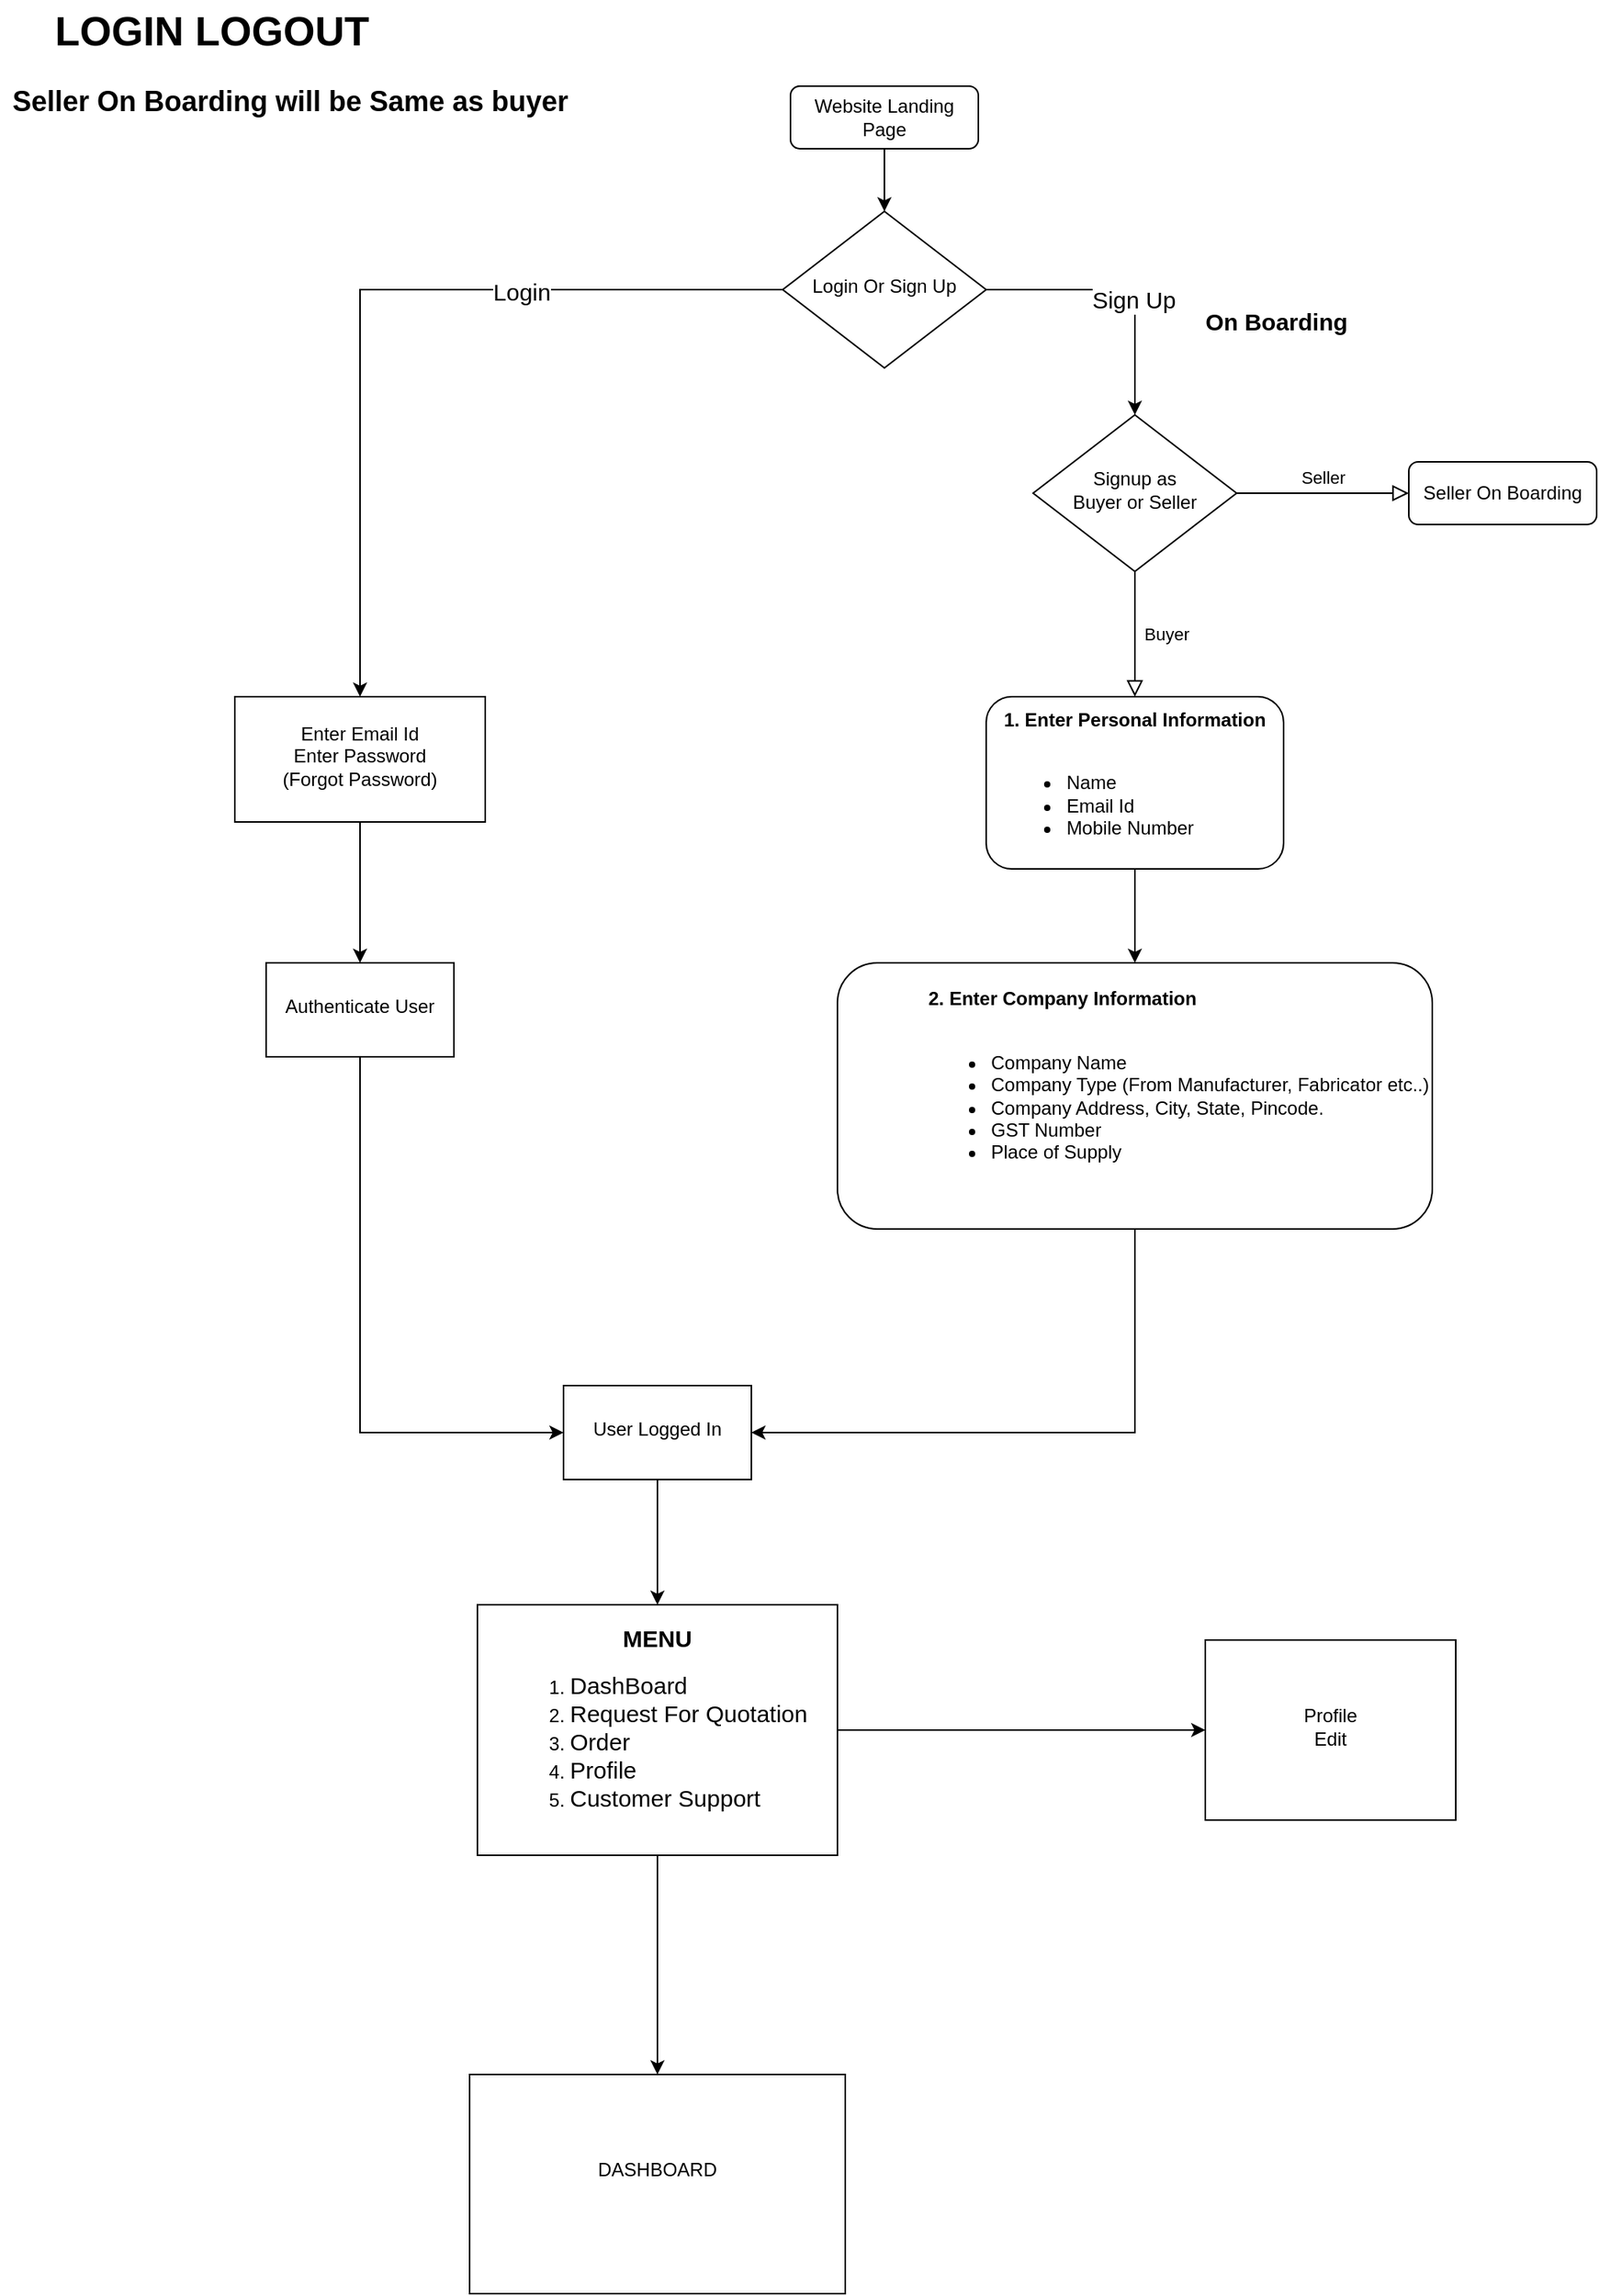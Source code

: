 <mxfile version="15.3.0" type="github" pages="3">
  <diagram id="C5RBs43oDa-KdzZeNtuy" name="Login/Sign Up (Buyer)">
    <mxGraphModel dx="1598" dy="406" grid="1" gridSize="10" guides="1" tooltips="1" connect="1" arrows="1" fold="1" page="1" pageScale="1" pageWidth="827" pageHeight="1169" math="0" shadow="0">
      <root>
        <mxCell id="WIyWlLk6GJQsqaUBKTNV-0" />
        <mxCell id="WIyWlLk6GJQsqaUBKTNV-1" parent="WIyWlLk6GJQsqaUBKTNV-0" />
        <mxCell id="WIyWlLk6GJQsqaUBKTNV-4" value="Buyer" style="rounded=0;html=1;jettySize=auto;orthogonalLoop=1;fontSize=11;endArrow=block;endFill=0;endSize=8;strokeWidth=1;shadow=0;labelBackgroundColor=none;edgeStyle=orthogonalEdgeStyle;" parent="WIyWlLk6GJQsqaUBKTNV-1" source="WIyWlLk6GJQsqaUBKTNV-6" target="WIyWlLk6GJQsqaUBKTNV-11" edge="1">
          <mxGeometry y="20" relative="1" as="geometry">
            <mxPoint as="offset" />
            <mxPoint x="185" y="440" as="targetPoint" />
          </mxGeometry>
        </mxCell>
        <mxCell id="WIyWlLk6GJQsqaUBKTNV-5" value="Seller" style="edgeStyle=orthogonalEdgeStyle;rounded=0;html=1;jettySize=auto;orthogonalLoop=1;fontSize=11;endArrow=block;endFill=0;endSize=8;strokeWidth=1;shadow=0;labelBackgroundColor=none;entryX=0;entryY=0.5;entryDx=0;entryDy=0;" parent="WIyWlLk6GJQsqaUBKTNV-1" source="WIyWlLk6GJQsqaUBKTNV-6" target="WIyWlLk6GJQsqaUBKTNV-7" edge="1">
          <mxGeometry y="10" relative="1" as="geometry">
            <mxPoint as="offset" />
            <mxPoint x="330" y="340" as="targetPoint" />
          </mxGeometry>
        </mxCell>
        <mxCell id="WIyWlLk6GJQsqaUBKTNV-6" value="Signup as &lt;br&gt;&lt;div&gt;Buyer or Seller&lt;/div&gt;" style="rhombus;whiteSpace=wrap;html=1;shadow=0;fontFamily=Helvetica;fontSize=12;align=center;strokeWidth=1;spacing=6;spacingTop=-4;" parent="WIyWlLk6GJQsqaUBKTNV-1" vertex="1">
          <mxGeometry x="120" y="290" width="130" height="100" as="geometry" />
        </mxCell>
        <mxCell id="WIyWlLk6GJQsqaUBKTNV-7" value="Seller On Boarding" style="rounded=1;whiteSpace=wrap;html=1;fontSize=12;glass=0;strokeWidth=1;shadow=0;" parent="WIyWlLk6GJQsqaUBKTNV-1" vertex="1">
          <mxGeometry x="360" y="320" width="120" height="40" as="geometry" />
        </mxCell>
        <mxCell id="PiVfG4aHuvQCaqMQI1Gc-8" value="" style="edgeStyle=orthogonalEdgeStyle;rounded=0;orthogonalLoop=1;jettySize=auto;html=1;fontSize=15;" edge="1" parent="WIyWlLk6GJQsqaUBKTNV-1" source="WIyWlLk6GJQsqaUBKTNV-11" target="PiVfG4aHuvQCaqMQI1Gc-2">
          <mxGeometry relative="1" as="geometry" />
        </mxCell>
        <mxCell id="WIyWlLk6GJQsqaUBKTNV-11" value="&lt;div align=&quot;justify&quot;&gt;&lt;b&gt;1. Enter Personal Information&lt;/b&gt;&lt;br&gt;&lt;br&gt;&lt;ul&gt;&lt;li&gt;Name&lt;/li&gt;&lt;li&gt;Email Id&lt;/li&gt;&lt;li&gt;Mobile Number&lt;/li&gt;&lt;/ul&gt;&lt;/div&gt;" style="rounded=1;whiteSpace=wrap;html=1;fontSize=12;glass=0;strokeWidth=1;shadow=0;align=center;" parent="WIyWlLk6GJQsqaUBKTNV-1" vertex="1">
          <mxGeometry x="90" y="470" width="190" height="110" as="geometry" />
        </mxCell>
        <mxCell id="PiVfG4aHuvQCaqMQI1Gc-0" value="LOGIN LOGOUT" style="text;html=1;align=center;verticalAlign=middle;resizable=0;points=[];autosize=1;strokeColor=none;fillColor=none;fontStyle=1;fontSize=26;" vertex="1" parent="WIyWlLk6GJQsqaUBKTNV-1">
          <mxGeometry x="-515" y="25" width="220" height="40" as="geometry" />
        </mxCell>
        <mxCell id="PiVfG4aHuvQCaqMQI1Gc-1" value="On Boarding" style="text;html=1;align=center;verticalAlign=middle;resizable=0;points=[];autosize=1;strokeColor=none;fillColor=none;fontStyle=1;fontSize=15;" vertex="1" parent="WIyWlLk6GJQsqaUBKTNV-1">
          <mxGeometry x="220" y="220" width="110" height="20" as="geometry" />
        </mxCell>
        <mxCell id="PiVfG4aHuvQCaqMQI1Gc-21" style="edgeStyle=orthogonalEdgeStyle;rounded=0;orthogonalLoop=1;jettySize=auto;html=1;entryX=1;entryY=0.5;entryDx=0;entryDy=0;fontSize=15;exitX=0.5;exitY=1;exitDx=0;exitDy=0;" edge="1" parent="WIyWlLk6GJQsqaUBKTNV-1" source="PiVfG4aHuvQCaqMQI1Gc-2" target="PiVfG4aHuvQCaqMQI1Gc-19">
          <mxGeometry relative="1" as="geometry" />
        </mxCell>
        <mxCell id="PiVfG4aHuvQCaqMQI1Gc-2" value="&lt;div align=&quot;justify&quot;&gt;&lt;b&gt;2. Enter Company Information&lt;/b&gt;&lt;br&gt;&lt;br&gt;&lt;ul&gt;&lt;li&gt;Company Name&lt;/li&gt;&lt;li&gt;Company Type (From Manufacturer, Fabricator etc..)&lt;/li&gt;&lt;li&gt;Company Address, City, State, Pincode.&lt;/li&gt;&lt;li&gt;GST Number&lt;/li&gt;&lt;li&gt;Place of Supply&lt;/li&gt;&lt;/ul&gt;&lt;/div&gt;&lt;div align=&quot;justify&quot;&gt;&lt;b&gt;&lt;br&gt;&lt;/b&gt;&lt;/div&gt;" style="rounded=1;whiteSpace=wrap;html=1;fontSize=12;glass=0;strokeWidth=1;shadow=0;align=right;" vertex="1" parent="WIyWlLk6GJQsqaUBKTNV-1">
          <mxGeometry x="-5" y="640" width="380" height="170" as="geometry" />
        </mxCell>
        <mxCell id="PiVfG4aHuvQCaqMQI1Gc-10" style="edgeStyle=orthogonalEdgeStyle;rounded=0;orthogonalLoop=1;jettySize=auto;html=1;entryX=0.5;entryY=0;entryDx=0;entryDy=0;fontSize=15;" edge="1" parent="WIyWlLk6GJQsqaUBKTNV-1" source="PiVfG4aHuvQCaqMQI1Gc-6" target="WIyWlLk6GJQsqaUBKTNV-6">
          <mxGeometry relative="1" as="geometry" />
        </mxCell>
        <mxCell id="PiVfG4aHuvQCaqMQI1Gc-11" value="Sign Up" style="edgeLabel;html=1;align=center;verticalAlign=middle;resizable=0;points=[];fontSize=15;" vertex="1" connectable="0" parent="PiVfG4aHuvQCaqMQI1Gc-10">
          <mxGeometry x="0.156" y="-1" relative="1" as="geometry">
            <mxPoint as="offset" />
          </mxGeometry>
        </mxCell>
        <mxCell id="PiVfG4aHuvQCaqMQI1Gc-13" value="" style="edgeStyle=orthogonalEdgeStyle;rounded=0;orthogonalLoop=1;jettySize=auto;html=1;fontSize=15;" edge="1" parent="WIyWlLk6GJQsqaUBKTNV-1" source="PiVfG4aHuvQCaqMQI1Gc-6" target="PiVfG4aHuvQCaqMQI1Gc-12">
          <mxGeometry relative="1" as="geometry" />
        </mxCell>
        <mxCell id="PiVfG4aHuvQCaqMQI1Gc-14" value="&lt;div&gt;Login &lt;br&gt;&lt;/div&gt;" style="edgeLabel;html=1;align=center;verticalAlign=middle;resizable=0;points=[];fontSize=15;" vertex="1" connectable="0" parent="PiVfG4aHuvQCaqMQI1Gc-13">
          <mxGeometry x="-0.367" y="1" relative="1" as="geometry">
            <mxPoint as="offset" />
          </mxGeometry>
        </mxCell>
        <mxCell id="PiVfG4aHuvQCaqMQI1Gc-6" value="Login Or Sign Up" style="rhombus;whiteSpace=wrap;html=1;shadow=0;fontFamily=Helvetica;fontSize=12;align=center;strokeWidth=1;spacing=6;spacingTop=-4;" vertex="1" parent="WIyWlLk6GJQsqaUBKTNV-1">
          <mxGeometry x="-40" y="160" width="130" height="100" as="geometry" />
        </mxCell>
        <mxCell id="PiVfG4aHuvQCaqMQI1Gc-22" style="edgeStyle=orthogonalEdgeStyle;rounded=0;orthogonalLoop=1;jettySize=auto;html=1;fontSize=15;" edge="1" parent="WIyWlLk6GJQsqaUBKTNV-1" source="PiVfG4aHuvQCaqMQI1Gc-7" target="PiVfG4aHuvQCaqMQI1Gc-6">
          <mxGeometry relative="1" as="geometry" />
        </mxCell>
        <mxCell id="PiVfG4aHuvQCaqMQI1Gc-7" value="Website Landing Page" style="rounded=1;whiteSpace=wrap;html=1;fontSize=12;glass=0;strokeWidth=1;shadow=0;" vertex="1" parent="WIyWlLk6GJQsqaUBKTNV-1">
          <mxGeometry x="-35" y="80" width="120" height="40" as="geometry" />
        </mxCell>
        <mxCell id="PiVfG4aHuvQCaqMQI1Gc-16" value="" style="edgeStyle=orthogonalEdgeStyle;rounded=0;orthogonalLoop=1;jettySize=auto;html=1;fontSize=15;" edge="1" parent="WIyWlLk6GJQsqaUBKTNV-1" source="PiVfG4aHuvQCaqMQI1Gc-12" target="PiVfG4aHuvQCaqMQI1Gc-15">
          <mxGeometry relative="1" as="geometry" />
        </mxCell>
        <mxCell id="PiVfG4aHuvQCaqMQI1Gc-12" value="&lt;div&gt;Enter Email Id&lt;/div&gt;&lt;div&gt;Enter Password&lt;/div&gt;&lt;div&gt;(Forgot Password)&lt;/div&gt;" style="whiteSpace=wrap;html=1;shadow=0;strokeWidth=1;spacing=6;spacingTop=-4;" vertex="1" parent="WIyWlLk6GJQsqaUBKTNV-1">
          <mxGeometry x="-390" y="470" width="160" height="80" as="geometry" />
        </mxCell>
        <mxCell id="PiVfG4aHuvQCaqMQI1Gc-20" style="edgeStyle=orthogonalEdgeStyle;rounded=0;orthogonalLoop=1;jettySize=auto;html=1;entryX=0;entryY=0.5;entryDx=0;entryDy=0;fontSize=15;exitX=0.5;exitY=1;exitDx=0;exitDy=0;" edge="1" parent="WIyWlLk6GJQsqaUBKTNV-1" source="PiVfG4aHuvQCaqMQI1Gc-15" target="PiVfG4aHuvQCaqMQI1Gc-19">
          <mxGeometry relative="1" as="geometry" />
        </mxCell>
        <mxCell id="PiVfG4aHuvQCaqMQI1Gc-15" value="&lt;div&gt;Authenticate User&lt;/div&gt;" style="whiteSpace=wrap;html=1;shadow=0;strokeWidth=1;spacing=6;spacingTop=-4;" vertex="1" parent="WIyWlLk6GJQsqaUBKTNV-1">
          <mxGeometry x="-370" y="640" width="120" height="60" as="geometry" />
        </mxCell>
        <mxCell id="PiVfG4aHuvQCaqMQI1Gc-24" value="" style="edgeStyle=orthogonalEdgeStyle;rounded=0;orthogonalLoop=1;jettySize=auto;html=1;fontSize=15;" edge="1" parent="WIyWlLk6GJQsqaUBKTNV-1" source="PiVfG4aHuvQCaqMQI1Gc-19">
          <mxGeometry relative="1" as="geometry">
            <mxPoint x="-120" y="1050" as="targetPoint" />
          </mxGeometry>
        </mxCell>
        <mxCell id="PiVfG4aHuvQCaqMQI1Gc-19" value="User Logged In" style="whiteSpace=wrap;html=1;shadow=0;strokeWidth=1;spacing=6;spacingTop=-4;" vertex="1" parent="WIyWlLk6GJQsqaUBKTNV-1">
          <mxGeometry x="-180" y="910" width="120" height="60" as="geometry" />
        </mxCell>
        <mxCell id="geqYSj80Ft0rB-FkhwU4-1" value="" style="edgeStyle=orthogonalEdgeStyle;rounded=0;orthogonalLoop=1;jettySize=auto;html=1;fontSize=17;" edge="1" parent="WIyWlLk6GJQsqaUBKTNV-1" source="PiVfG4aHuvQCaqMQI1Gc-25" target="geqYSj80Ft0rB-FkhwU4-0">
          <mxGeometry relative="1" as="geometry" />
        </mxCell>
        <mxCell id="geqYSj80Ft0rB-FkhwU4-3" value="" style="edgeStyle=orthogonalEdgeStyle;rounded=0;orthogonalLoop=1;jettySize=auto;html=1;fontSize=17;" edge="1" parent="WIyWlLk6GJQsqaUBKTNV-1" source="PiVfG4aHuvQCaqMQI1Gc-25" target="geqYSj80Ft0rB-FkhwU4-2">
          <mxGeometry relative="1" as="geometry" />
        </mxCell>
        <mxCell id="PiVfG4aHuvQCaqMQI1Gc-25" value="&lt;div&gt;&lt;font size=&quot;1&quot;&gt;&lt;b style=&quot;font-size: 15px&quot;&gt;MENU&lt;/b&gt;&lt;/font&gt;&lt;/div&gt;&lt;div align=&quot;left&quot;&gt;&lt;ol&gt;&lt;li&gt;&lt;font style=&quot;font-size: 15px&quot;&gt;DashBoard&lt;/font&gt;&lt;/li&gt;&lt;li&gt;&lt;font style=&quot;font-size: 15px&quot;&gt;Request For Quotation&lt;/font&gt;&lt;/li&gt;&lt;li&gt;&lt;font style=&quot;font-size: 15px&quot;&gt;Order&lt;/font&gt;&lt;/li&gt;&lt;li&gt;&lt;font style=&quot;font-size: 15px&quot;&gt;Profile &lt;br&gt;&lt;/font&gt;&lt;/li&gt;&lt;li&gt;&lt;font style=&quot;font-size: 15px&quot;&gt;Customer Support&lt;br&gt;&lt;/font&gt;&lt;/li&gt;&lt;/ol&gt;&lt;/div&gt;" style="whiteSpace=wrap;html=1;shadow=0;strokeWidth=1;spacing=6;spacingTop=-4;" vertex="1" parent="WIyWlLk6GJQsqaUBKTNV-1">
          <mxGeometry x="-235" y="1050" width="230" height="160" as="geometry" />
        </mxCell>
        <mxCell id="yYpFFn708WzEoICuWJN3-0" value="&lt;font style=&quot;font-size: 18px&quot;&gt;Seller On Boarding will be Same as buyer&lt;br&gt;&lt;/font&gt;" style="text;html=1;align=center;verticalAlign=middle;resizable=0;points=[];autosize=1;strokeColor=none;fillColor=none;fontStyle=1;fontSize=15;" vertex="1" parent="WIyWlLk6GJQsqaUBKTNV-1">
          <mxGeometry x="-540" y="80" width="370" height="20" as="geometry" />
        </mxCell>
        <mxCell id="geqYSj80Ft0rB-FkhwU4-0" value="&lt;div&gt;DASHBOARD&lt;/div&gt;&lt;div&gt;&lt;br&gt;&lt;/div&gt;" style="whiteSpace=wrap;html=1;shadow=0;strokeWidth=1;spacing=6;spacingTop=-4;" vertex="1" parent="WIyWlLk6GJQsqaUBKTNV-1">
          <mxGeometry x="-240" y="1350" width="240" height="140" as="geometry" />
        </mxCell>
        <mxCell id="geqYSj80Ft0rB-FkhwU4-2" value="&lt;div&gt;Profile&lt;/div&gt;&lt;div&gt;Edit &lt;br&gt; &lt;/div&gt;" style="whiteSpace=wrap;html=1;shadow=0;strokeWidth=1;spacing=6;spacingTop=-4;" vertex="1" parent="WIyWlLk6GJQsqaUBKTNV-1">
          <mxGeometry x="230" y="1072.5" width="160" height="115" as="geometry" />
        </mxCell>
      </root>
    </mxGraphModel>
  </diagram>
  <diagram id="2au8KlPaK4EXy2q8sCFx" name="RFQ (Buyer)">
    <mxGraphModel dx="3645" dy="1470" grid="1" gridSize="10" guides="1" tooltips="1" connect="1" arrows="1" fold="1" page="1" pageScale="1" pageWidth="850" pageHeight="1100" math="0" shadow="0">
      <root>
        <mxCell id="z65JshARtKWkfJrSgLsk-0" />
        <mxCell id="z65JshARtKWkfJrSgLsk-1" parent="z65JshARtKWkfJrSgLsk-0" />
        <mxCell id="NKvtTAD3ne4Y98fWtQp3-0" value="Request For Quotation (RFQ)" style="text;html=1;align=center;verticalAlign=middle;resizable=0;points=[];autosize=1;strokeColor=none;fillColor=none;fontStyle=1;fontSize=26;" vertex="1" parent="z65JshARtKWkfJrSgLsk-1">
          <mxGeometry x="-530" y="40" width="380" height="40" as="geometry" />
        </mxCell>
        <mxCell id="NKvtTAD3ne4Y98fWtQp3-3" value="" style="edgeStyle=orthogonalEdgeStyle;rounded=0;orthogonalLoop=1;jettySize=auto;html=1;fontSize=26;" edge="1" parent="z65JshARtKWkfJrSgLsk-1" source="NKvtTAD3ne4Y98fWtQp3-1" target="NKvtTAD3ne4Y98fWtQp3-2">
          <mxGeometry relative="1" as="geometry" />
        </mxCell>
        <mxCell id="NKvtTAD3ne4Y98fWtQp3-1" value="Request for Quotation" style="rounded=1;whiteSpace=wrap;html=1;fontSize=12;glass=0;strokeWidth=1;shadow=0;" vertex="1" parent="z65JshARtKWkfJrSgLsk-1">
          <mxGeometry x="-60" y="95" width="120" height="40" as="geometry" />
        </mxCell>
        <mxCell id="NKvtTAD3ne4Y98fWtQp3-18" value="" style="edgeStyle=orthogonalEdgeStyle;rounded=0;orthogonalLoop=1;jettySize=auto;html=1;fontSize=26;" edge="1" parent="z65JshARtKWkfJrSgLsk-1" source="NKvtTAD3ne4Y98fWtQp3-2" target="NKvtTAD3ne4Y98fWtQp3-17">
          <mxGeometry relative="1" as="geometry" />
        </mxCell>
        <mxCell id="NKvtTAD3ne4Y98fWtQp3-30" value="" style="edgeStyle=orthogonalEdgeStyle;rounded=0;orthogonalLoop=1;jettySize=auto;html=1;fontSize=26;" edge="1" parent="z65JshARtKWkfJrSgLsk-1" source="NKvtTAD3ne4Y98fWtQp3-2" target="NKvtTAD3ne4Y98fWtQp3-29">
          <mxGeometry relative="1" as="geometry" />
        </mxCell>
        <mxCell id="NKvtTAD3ne4Y98fWtQp3-2" value="&lt;div&gt;1. Create&lt;/div&gt;&lt;div&gt;2. List&lt;/div&gt;&lt;div&gt;3. Detail&lt;br&gt;&lt;/div&gt;" style="rhombus;whiteSpace=wrap;html=1;rounded=1;shadow=0;strokeWidth=1;glass=0;" vertex="1" parent="z65JshARtKWkfJrSgLsk-1">
          <mxGeometry x="-80" y="195" width="160" height="95" as="geometry" />
        </mxCell>
        <mxCell id="NKvtTAD3ne4Y98fWtQp3-8" value="" style="edgeStyle=orthogonalEdgeStyle;rounded=0;orthogonalLoop=1;jettySize=auto;html=1;fontSize=26;" edge="1" parent="z65JshARtKWkfJrSgLsk-1" source="NKvtTAD3ne4Y98fWtQp3-4" target="NKvtTAD3ne4Y98fWtQp3-7">
          <mxGeometry relative="1" as="geometry" />
        </mxCell>
        <mxCell id="NKvtTAD3ne4Y98fWtQp3-4" value="&lt;div align=&quot;center&quot;&gt;Enter Product Name&lt;br&gt;&lt;font style=&quot;font-size: 10px&quot;&gt;(Drop Down List&lt;/font&gt;&lt;br&gt;&lt;font style=&quot;font-size: 10px&quot;&gt;Stainless Stell, Mild Stell, Carbon Steel etc..)&lt;/font&gt;&lt;br&gt;&lt;font style=&quot;font-size: 10px&quot;&gt;Text Box&lt;/font&gt;&lt;br&gt;&lt;/div&gt;" style="whiteSpace=wrap;html=1;rounded=1;shadow=0;strokeWidth=1;glass=0;" vertex="1" parent="z65JshARtKWkfJrSgLsk-1">
          <mxGeometry x="-360" y="370" width="150" height="87.5" as="geometry" />
        </mxCell>
        <mxCell id="NKvtTAD3ne4Y98fWtQp3-10" value="" style="edgeStyle=orthogonalEdgeStyle;rounded=0;orthogonalLoop=1;jettySize=auto;html=1;fontSize=26;" edge="1" parent="z65JshARtKWkfJrSgLsk-1" source="NKvtTAD3ne4Y98fWtQp3-7" target="NKvtTAD3ne4Y98fWtQp3-9">
          <mxGeometry relative="1" as="geometry" />
        </mxCell>
        <mxCell id="NKvtTAD3ne4Y98fWtQp3-7" value="&lt;div align=&quot;center&quot;&gt;Enter or Select Shape &lt;br&gt;&lt;font style=&quot;font-size: 10px&quot;&gt;(Depends upon the Product Selected)&lt;/font&gt;&lt;br&gt;&lt;/div&gt;&lt;div&gt;&lt;br&gt;&lt;/div&gt;&lt;div&gt;&lt;font style=&quot;font-size: 10px&quot;&gt;Text box with selected beside&lt;/font&gt;&lt;br&gt;&lt;/div&gt;" style="rounded=1;whiteSpace=wrap;html=1;shadow=0;strokeWidth=1;glass=0;align=center;" vertex="1" parent="z65JshARtKWkfJrSgLsk-1">
          <mxGeometry x="-390" y="517.5" width="210" height="90" as="geometry" />
        </mxCell>
        <mxCell id="NKvtTAD3ne4Y98fWtQp3-12" value="" style="edgeStyle=orthogonalEdgeStyle;rounded=0;orthogonalLoop=1;jettySize=auto;html=1;fontSize=26;" edge="1" parent="z65JshARtKWkfJrSgLsk-1" source="NKvtTAD3ne4Y98fWtQp3-9" target="NKvtTAD3ne4Y98fWtQp3-11">
          <mxGeometry relative="1" as="geometry" />
        </mxCell>
        <mxCell id="NKvtTAD3ne4Y98fWtQp3-9" value="&lt;div align=&quot;center&quot;&gt;Enter or Select Size &lt;br&gt;&lt;font style=&quot;font-size: 10px&quot;&gt;(Depends upon the Shape Selected)&lt;/font&gt;&lt;br&gt;&lt;/div&gt;&lt;div&gt;&lt;br&gt;&lt;/div&gt;&lt;div&gt;&lt;font style=&quot;font-size: 10px&quot;&gt;Text box with selected beside&lt;/font&gt;&lt;br&gt;&lt;/div&gt;" style="rounded=1;whiteSpace=wrap;html=1;shadow=0;strokeWidth=1;glass=0;align=center;" vertex="1" parent="z65JshARtKWkfJrSgLsk-1">
          <mxGeometry x="-390" y="647.5" width="210" height="90" as="geometry" />
        </mxCell>
        <mxCell id="NKvtTAD3ne4Y98fWtQp3-16" value="" style="edgeStyle=orthogonalEdgeStyle;rounded=0;orthogonalLoop=1;jettySize=auto;html=1;fontSize=26;" edge="1" parent="z65JshARtKWkfJrSgLsk-1" source="NKvtTAD3ne4Y98fWtQp3-11" target="NKvtTAD3ne4Y98fWtQp3-13">
          <mxGeometry relative="1" as="geometry" />
        </mxCell>
        <mxCell id="NKvtTAD3ne4Y98fWtQp3-11" value="&lt;div align=&quot;center&quot;&gt;Select Grade&lt;br&gt;&lt;font style=&quot;font-size: 10px&quot;&gt;(Depends upon the Product Name)&lt;/font&gt;&lt;br&gt;&lt;/div&gt;&lt;div&gt;&lt;br&gt;&lt;/div&gt;&lt;div&gt;&lt;font style=&quot;font-size: 10px&quot;&gt;Text box with selected beside&lt;/font&gt;&lt;br&gt;&lt;/div&gt;" style="rounded=1;whiteSpace=wrap;html=1;shadow=0;strokeWidth=1;glass=0;align=center;" vertex="1" parent="z65JshARtKWkfJrSgLsk-1">
          <mxGeometry x="-390" y="777.5" width="210" height="90" as="geometry" />
        </mxCell>
        <mxCell id="NKvtTAD3ne4Y98fWtQp3-15" value="" style="edgeStyle=orthogonalEdgeStyle;rounded=0;orthogonalLoop=1;jettySize=auto;html=1;fontSize=26;" edge="1" parent="z65JshARtKWkfJrSgLsk-1" source="NKvtTAD3ne4Y98fWtQp3-13" target="NKvtTAD3ne4Y98fWtQp3-14">
          <mxGeometry relative="1" as="geometry" />
        </mxCell>
        <mxCell id="NKvtTAD3ne4Y98fWtQp3-13" value="&lt;div align=&quot;center&quot;&gt;Select Finish &lt;br&gt;&lt;/div&gt;&lt;div&gt;&lt;br&gt;&lt;/div&gt;&lt;font style=&quot;font-size: 10px&quot;&gt;Text box with selected beside&lt;/font&gt;" style="rounded=1;whiteSpace=wrap;html=1;shadow=0;strokeWidth=1;glass=0;align=center;" vertex="1" parent="z65JshARtKWkfJrSgLsk-1">
          <mxGeometry x="-390" y="897.5" width="210" height="90" as="geometry" />
        </mxCell>
        <mxCell id="NKvtTAD3ne4Y98fWtQp3-34" value="" style="edgeStyle=orthogonalEdgeStyle;rounded=0;orthogonalLoop=1;jettySize=auto;html=1;fontSize=26;" edge="1" parent="z65JshARtKWkfJrSgLsk-1" source="NKvtTAD3ne4Y98fWtQp3-14" target="NKvtTAD3ne4Y98fWtQp3-33">
          <mxGeometry relative="1" as="geometry" />
        </mxCell>
        <mxCell id="NKvtTAD3ne4Y98fWtQp3-14" value="&lt;div align=&quot;center&quot;&gt;Enter Quantity &lt;br&gt;&lt;/div&gt;&lt;div&gt;&lt;br&gt;&lt;/div&gt;&lt;font style=&quot;font-size: 10px&quot;&gt;Text box with Kg or Nos Beside&lt;br&gt;&lt;/font&gt;" style="rounded=1;whiteSpace=wrap;html=1;shadow=0;strokeWidth=1;glass=0;align=center;" vertex="1" parent="z65JshARtKWkfJrSgLsk-1">
          <mxGeometry x="-390" y="1027.5" width="210" height="90" as="geometry" />
        </mxCell>
        <mxCell id="NKvtTAD3ne4Y98fWtQp3-21" value="" style="edgeStyle=orthogonalEdgeStyle;rounded=0;orthogonalLoop=1;jettySize=auto;html=1;fontSize=26;" edge="1" parent="z65JshARtKWkfJrSgLsk-1" source="NKvtTAD3ne4Y98fWtQp3-17" target="NKvtTAD3ne4Y98fWtQp3-20">
          <mxGeometry relative="1" as="geometry" />
        </mxCell>
        <mxCell id="NKvtTAD3ne4Y98fWtQp3-17" value="Create RFQ" style="whiteSpace=wrap;html=1;rounded=1;shadow=0;strokeWidth=1;glass=0;" vertex="1" parent="z65JshARtKWkfJrSgLsk-1">
          <mxGeometry x="-345" y="212.5" width="120" height="60" as="geometry" />
        </mxCell>
        <mxCell id="NKvtTAD3ne4Y98fWtQp3-22" value="" style="edgeStyle=orthogonalEdgeStyle;rounded=0;orthogonalLoop=1;jettySize=auto;html=1;fontSize=26;" edge="1" parent="z65JshARtKWkfJrSgLsk-1" source="NKvtTAD3ne4Y98fWtQp3-20" target="NKvtTAD3ne4Y98fWtQp3-4">
          <mxGeometry relative="1" as="geometry" />
        </mxCell>
        <mxCell id="NKvtTAD3ne4Y98fWtQp3-20" value="Add a Product" style="whiteSpace=wrap;html=1;rounded=1;shadow=0;strokeWidth=1;glass=0;" vertex="1" parent="z65JshARtKWkfJrSgLsk-1">
          <mxGeometry x="-337.5" y="310" width="105" height="40" as="geometry" />
        </mxCell>
        <mxCell id="NKvtTAD3ne4Y98fWtQp3-25" style="edgeStyle=orthogonalEdgeStyle;rounded=0;orthogonalLoop=1;jettySize=auto;html=1;fontSize=26;entryX=0;entryY=0.5;entryDx=0;entryDy=0;" edge="1" parent="z65JshARtKWkfJrSgLsk-1" source="NKvtTAD3ne4Y98fWtQp3-23" target="NKvtTAD3ne4Y98fWtQp3-29">
          <mxGeometry relative="1" as="geometry">
            <mxPoint x="-110" y="360" as="targetPoint" />
          </mxGeometry>
        </mxCell>
        <mxCell id="NKvtTAD3ne4Y98fWtQp3-28" value="&lt;font style=&quot;font-size: 14px&quot;&gt;Send RFQ&lt;br&gt;&lt;/font&gt;" style="edgeLabel;html=1;align=center;verticalAlign=middle;resizable=0;points=[];fontSize=26;" vertex="1" connectable="0" parent="NKvtTAD3ne4Y98fWtQp3-25">
          <mxGeometry x="-0.914" y="-4" relative="1" as="geometry">
            <mxPoint as="offset" />
          </mxGeometry>
        </mxCell>
        <mxCell id="NKvtTAD3ne4Y98fWtQp3-26" style="edgeStyle=orthogonalEdgeStyle;rounded=0;orthogonalLoop=1;jettySize=auto;html=1;entryX=0;entryY=0.5;entryDx=0;entryDy=0;fontSize=26;" edge="1" parent="z65JshARtKWkfJrSgLsk-1" source="NKvtTAD3ne4Y98fWtQp3-23" target="NKvtTAD3ne4Y98fWtQp3-20">
          <mxGeometry relative="1" as="geometry">
            <Array as="points">
              <mxPoint x="-460" y="1379" />
              <mxPoint x="-460" y="330" />
            </Array>
          </mxGeometry>
        </mxCell>
        <mxCell id="NKvtTAD3ne4Y98fWtQp3-27" value="&lt;font style=&quot;font-size: 15px&quot;&gt;Add Product&lt;br&gt;&lt;/font&gt;" style="edgeLabel;html=1;align=center;verticalAlign=middle;resizable=0;points=[];fontSize=26;" vertex="1" connectable="0" parent="NKvtTAD3ne4Y98fWtQp3-26">
          <mxGeometry x="-0.892" relative="1" as="geometry">
            <mxPoint x="-31" y="-9" as="offset" />
          </mxGeometry>
        </mxCell>
        <mxCell id="NKvtTAD3ne4Y98fWtQp3-23" value="&lt;div&gt;Add Product &lt;br&gt;&lt;/div&gt;&lt;div&gt;Or &lt;br&gt;&lt;/div&gt;&lt;div&gt;Send RFQ&lt;br&gt;&lt;/div&gt;" style="rhombus;whiteSpace=wrap;html=1;rounded=1;shadow=0;strokeWidth=1;glass=0;" vertex="1" parent="z65JshARtKWkfJrSgLsk-1">
          <mxGeometry x="-350" y="1330" width="130" height="97.5" as="geometry" />
        </mxCell>
        <mxCell id="NKvtTAD3ne4Y98fWtQp3-32" value="" style="edgeStyle=orthogonalEdgeStyle;rounded=0;orthogonalLoop=1;jettySize=auto;html=1;fontSize=26;" edge="1" parent="z65JshARtKWkfJrSgLsk-1" source="NKvtTAD3ne4Y98fWtQp3-29" target="NKvtTAD3ne4Y98fWtQp3-31">
          <mxGeometry relative="1" as="geometry" />
        </mxCell>
        <mxCell id="NKvtTAD3ne4Y98fWtQp3-29" value="LIST ALL RFQ" style="whiteSpace=wrap;html=1;rounded=1;shadow=0;strokeWidth=1;glass=0;" vertex="1" parent="z65JshARtKWkfJrSgLsk-1">
          <mxGeometry x="-60" y="340" width="120" height="60" as="geometry" />
        </mxCell>
        <mxCell id="NKvtTAD3ne4Y98fWtQp3-37" value="" style="edgeStyle=orthogonalEdgeStyle;rounded=0;orthogonalLoop=1;jettySize=auto;html=1;fontSize=26;" edge="1" parent="z65JshARtKWkfJrSgLsk-1" source="NKvtTAD3ne4Y98fWtQp3-31" target="NKvtTAD3ne4Y98fWtQp3-36">
          <mxGeometry relative="1" as="geometry" />
        </mxCell>
        <mxCell id="NKvtTAD3ne4Y98fWtQp3-38" value="RFQ Details" style="edgeLabel;html=1;align=center;verticalAlign=middle;resizable=0;points=[];fontSize=17;" vertex="1" connectable="0" parent="NKvtTAD3ne4Y98fWtQp3-37">
          <mxGeometry x="0.443" relative="1" as="geometry">
            <mxPoint x="-35" as="offset" />
          </mxGeometry>
        </mxCell>
        <mxCell id="NKvtTAD3ne4Y98fWtQp3-31" value="&lt;div align=&quot;center&quot;&gt;RFQ ID (Format mentioned)&lt;/div&gt;&lt;div align=&quot;center&quot;&gt;&lt;br&gt;&lt;/div&gt;&lt;div align=&quot;center&quot;&gt;Number of Products&lt;/div&gt;&lt;div align=&quot;center&quot;&gt;&lt;br&gt;&lt;/div&gt;&lt;div align=&quot;center&quot;&gt;Status of RFQ&lt;br&gt;&lt;/div&gt;&lt;div align=&quot;center&quot;&gt;&lt;br&gt;&lt;/div&gt;&lt;div align=&quot;center&quot;&gt;&lt;br&gt;&lt;/div&gt;" style="whiteSpace=wrap;html=1;rounded=1;shadow=0;strokeWidth=1;glass=0;align=center;" vertex="1" parent="z65JshARtKWkfJrSgLsk-1">
          <mxGeometry x="-95" y="497.5" width="190" height="132.5" as="geometry" />
        </mxCell>
        <mxCell id="NKvtTAD3ne4Y98fWtQp3-35" value="" style="edgeStyle=orthogonalEdgeStyle;rounded=0;orthogonalLoop=1;jettySize=auto;html=1;fontSize=26;" edge="1" parent="z65JshARtKWkfJrSgLsk-1" source="NKvtTAD3ne4Y98fWtQp3-33" target="NKvtTAD3ne4Y98fWtQp3-23">
          <mxGeometry relative="1" as="geometry" />
        </mxCell>
        <mxCell id="NKvtTAD3ne4Y98fWtQp3-33" value="Select Prefered Location(Optional)" style="whiteSpace=wrap;html=1;rounded=1;shadow=0;strokeWidth=1;glass=0;" vertex="1" parent="z65JshARtKWkfJrSgLsk-1">
          <mxGeometry x="-345" y="1180" width="120" height="60" as="geometry" />
        </mxCell>
        <mxCell id="NKvtTAD3ne4Y98fWtQp3-40" value="" style="edgeStyle=orthogonalEdgeStyle;rounded=0;orthogonalLoop=1;jettySize=auto;html=1;fontSize=17;" edge="1" parent="z65JshARtKWkfJrSgLsk-1" source="NKvtTAD3ne4Y98fWtQp3-36" target="NKvtTAD3ne4Y98fWtQp3-39">
          <mxGeometry relative="1" as="geometry" />
        </mxCell>
        <mxCell id="NKvtTAD3ne4Y98fWtQp3-36" value="L1 prices will be reflected on Pricing column of each Products." style="whiteSpace=wrap;html=1;rounded=1;shadow=0;strokeWidth=1;glass=0;" vertex="1" parent="z65JshARtKWkfJrSgLsk-1">
          <mxGeometry x="300" y="508.75" width="210" height="121.25" as="geometry" />
        </mxCell>
        <mxCell id="NKvtTAD3ne4Y98fWtQp3-42" value="" style="edgeStyle=orthogonalEdgeStyle;rounded=0;orthogonalLoop=1;jettySize=auto;html=1;fontSize=17;" edge="1" parent="z65JshARtKWkfJrSgLsk-1" source="NKvtTAD3ne4Y98fWtQp3-39" target="NKvtTAD3ne4Y98fWtQp3-43">
          <mxGeometry relative="1" as="geometry">
            <mxPoint x="410" y="870" as="targetPoint" />
          </mxGeometry>
        </mxCell>
        <mxCell id="NKvtTAD3ne4Y98fWtQp3-39" value="Negotiation (Need Confirmation)" style="rounded=1;whiteSpace=wrap;html=1;shadow=0;strokeWidth=1;glass=0;" vertex="1" parent="z65JshARtKWkfJrSgLsk-1">
          <mxGeometry x="332.5" y="700.01" width="145" height="90" as="geometry" />
        </mxCell>
        <mxCell id="NKvtTAD3ne4Y98fWtQp3-46" value="" style="edgeStyle=orthogonalEdgeStyle;rounded=0;orthogonalLoop=1;jettySize=auto;html=1;fontSize=17;" edge="1" parent="z65JshARtKWkfJrSgLsk-1" source="NKvtTAD3ne4Y98fWtQp3-43" target="NKvtTAD3ne4Y98fWtQp3-45">
          <mxGeometry relative="1" as="geometry" />
        </mxCell>
        <mxCell id="NKvtTAD3ne4Y98fWtQp3-49" value="Trumac Logistics" style="edgeLabel;html=1;align=center;verticalAlign=middle;resizable=0;points=[];fontSize=17;" vertex="1" connectable="0" parent="NKvtTAD3ne4Y98fWtQp3-46">
          <mxGeometry x="-0.028" y="2" relative="1" as="geometry">
            <mxPoint as="offset" />
          </mxGeometry>
        </mxCell>
        <mxCell id="NKvtTAD3ne4Y98fWtQp3-48" value="Self" style="edgeStyle=orthogonalEdgeStyle;rounded=0;orthogonalLoop=1;jettySize=auto;html=1;fontSize=17;" edge="1" parent="z65JshARtKWkfJrSgLsk-1" source="NKvtTAD3ne4Y98fWtQp3-43" target="NKvtTAD3ne4Y98fWtQp3-47">
          <mxGeometry relative="1" as="geometry" />
        </mxCell>
        <mxCell id="NKvtTAD3ne4Y98fWtQp3-43" value="&lt;div&gt;Logistics&lt;/div&gt;&lt;div&gt;(Self or Trumac Logistics)&lt;br&gt;&lt;/div&gt;" style="rhombus;whiteSpace=wrap;html=1;rounded=1;shadow=0;strokeWidth=1;glass=0;" vertex="1" parent="z65JshARtKWkfJrSgLsk-1">
          <mxGeometry x="295" y="867.5" width="220" height="180" as="geometry" />
        </mxCell>
        <mxCell id="NKvtTAD3ne4Y98fWtQp3-51" value="" style="edgeStyle=orthogonalEdgeStyle;rounded=0;orthogonalLoop=1;jettySize=auto;html=1;fontSize=17;" edge="1" parent="z65JshARtKWkfJrSgLsk-1" source="NKvtTAD3ne4Y98fWtQp3-45" target="NKvtTAD3ne4Y98fWtQp3-50">
          <mxGeometry relative="1" as="geometry" />
        </mxCell>
        <mxCell id="NKvtTAD3ne4Y98fWtQp3-45" value="Select Rates from Different Trumac Logistics Partner&lt;br&gt;&lt;ol&gt;&lt;li&gt;Name of Company&lt;/li&gt;&lt;li&gt;Costing as per KG&lt;/li&gt;&lt;li&gt;Mobile Number&lt;/li&gt;&lt;li&gt;Address/Location&lt;/li&gt;&lt;/ol&gt;&lt;div&gt;&lt;br&gt;&lt;/div&gt;" style="rounded=1;whiteSpace=wrap;html=1;shadow=0;strokeWidth=1;glass=0;" vertex="1" parent="z65JshARtKWkfJrSgLsk-1">
          <mxGeometry x="270" y="1170" width="270" height="160" as="geometry" />
        </mxCell>
        <mxCell id="NKvtTAD3ne4Y98fWtQp3-52" style="edgeStyle=orthogonalEdgeStyle;rounded=0;orthogonalLoop=1;jettySize=auto;html=1;entryX=0.5;entryY=0;entryDx=0;entryDy=0;fontSize=17;" edge="1" parent="z65JshARtKWkfJrSgLsk-1" source="NKvtTAD3ne4Y98fWtQp3-47" target="NKvtTAD3ne4Y98fWtQp3-50">
          <mxGeometry relative="1" as="geometry" />
        </mxCell>
        <mxCell id="NKvtTAD3ne4Y98fWtQp3-47" value="Provide Logistics Company Details &lt;br&gt;&lt;ol&gt;&lt;li&gt;Company Name&lt;/li&gt;&lt;li&gt;Mobile Number &lt;/li&gt;&lt;/ol&gt;" style="rounded=1;whiteSpace=wrap;html=1;shadow=0;strokeWidth=1;glass=0;" vertex="1" parent="z65JshARtKWkfJrSgLsk-1">
          <mxGeometry x="-60" y="1217.5" width="225" height="112.5" as="geometry" />
        </mxCell>
        <mxCell id="NKvtTAD3ne4Y98fWtQp3-54" value="" style="edgeStyle=orthogonalEdgeStyle;rounded=0;orthogonalLoop=1;jettySize=auto;html=1;fontSize=17;" edge="1" parent="z65JshARtKWkfJrSgLsk-1" source="NKvtTAD3ne4Y98fWtQp3-50" target="NKvtTAD3ne4Y98fWtQp3-53">
          <mxGeometry relative="1" as="geometry" />
        </mxCell>
        <mxCell id="NKvtTAD3ne4Y98fWtQp3-50" value="&lt;font style=&quot;font-size: 14px&quot;&gt;Total Costing&lt;/font&gt;&lt;br&gt;&lt;div&gt;Cost of Product&lt;/div&gt;&lt;div&gt;+Logistics Cost if Any&lt;/div&gt;&lt;div&gt;+Commision (Not be displayed)&lt;/div&gt;&lt;div&gt;+ GST (18%)&lt;br&gt;&lt;/div&gt;" style="whiteSpace=wrap;html=1;rounded=1;shadow=0;strokeWidth=1;glass=0;" vertex="1" parent="z65JshARtKWkfJrSgLsk-1">
          <mxGeometry x="90" y="1520" width="280" height="130" as="geometry" />
        </mxCell>
        <mxCell id="NKvtTAD3ne4Y98fWtQp3-56" style="edgeStyle=orthogonalEdgeStyle;rounded=0;orthogonalLoop=1;jettySize=auto;html=1;fontSize=17;" edge="1" parent="z65JshARtKWkfJrSgLsk-1" source="NKvtTAD3ne4Y98fWtQp3-53" target="NKvtTAD3ne4Y98fWtQp3-55">
          <mxGeometry relative="1" as="geometry" />
        </mxCell>
        <mxCell id="NKvtTAD3ne4Y98fWtQp3-53" value="&lt;font style=&quot;font-size: 15px&quot;&gt;Payment terms&lt;/font&gt;&lt;font style=&quot;font-size: 15px&quot;&gt;&lt;br&gt;&lt;/font&gt;&lt;b style=&quot;font-size: 15px&quot;&gt;&lt;font style=&quot;font-size: 15px&quot;&gt;&lt;br&gt;1&lt;/font&gt;. Online Payment using Payment Gateway &lt;/b&gt;&lt;br&gt;&lt;div&gt;(Debit Card, Credit Card, NetBanking Below 5,00,000/-)&lt;/div&gt;&lt;div&gt;&lt;br&gt;&lt;/div&gt;&lt;div&gt;&lt;br&gt;&lt;/div&gt;&lt;div&gt;&lt;b&gt;2. Manual Payment&lt;/b&gt;&lt;br&gt;&lt;/div&gt;&lt;div&gt;Transfer the amount to provided A/c Number &amp;amp; Confirm the same by Providing Transaction&lt;br&gt;&lt;/div&gt;" style="rounded=1;whiteSpace=wrap;html=1;shadow=0;strokeWidth=1;glass=0;" vertex="1" parent="z65JshARtKWkfJrSgLsk-1">
          <mxGeometry x="38.75" y="1740" width="382.5" height="250" as="geometry" />
        </mxCell>
        <mxCell id="NKvtTAD3ne4Y98fWtQp3-55" value="&lt;div&gt;1. Online Payment Successfully done then Order Placed.&lt;/div&gt;&lt;div&gt;&lt;br&gt;&lt;/div&gt;&lt;div&gt;2.In-case of Manual Payment, Admin will confirm and then order will be Placed&lt;br&gt;&lt;/div&gt;" style="rounded=1;whiteSpace=wrap;html=1;shadow=0;strokeWidth=1;glass=0;" vertex="1" parent="z65JshARtKWkfJrSgLsk-1">
          <mxGeometry x="124.69" y="2060" width="210.62" height="120" as="geometry" />
        </mxCell>
      </root>
    </mxGraphModel>
  </diagram>
  <diagram id="Bczhog9UajlAb9pEeVVg" name="Page-3">
    <mxGraphModel dx="2713" dy="980" grid="1" gridSize="10" guides="1" tooltips="1" connect="1" arrows="1" fold="1" page="1" pageScale="1" pageWidth="850" pageHeight="1100" math="0" shadow="0">
      <root>
        <mxCell id="o45c18Qpgbp0fQ-wXTDg-0" />
        <mxCell id="o45c18Qpgbp0fQ-wXTDg-1" parent="o45c18Qpgbp0fQ-wXTDg-0" />
        <mxCell id="tQycbKEXKjLaQTFyzIni-0" value="Seller Flow" style="text;html=1;align=center;verticalAlign=middle;resizable=0;points=[];autosize=1;strokeColor=none;fillColor=none;fontStyle=1;fontSize=26;" vertex="1" parent="o45c18Qpgbp0fQ-wXTDg-1">
          <mxGeometry x="-415" y="40" width="150" height="40" as="geometry" />
        </mxCell>
        <mxCell id="tQycbKEXKjLaQTFyzIni-5" value="" style="edgeStyle=orthogonalEdgeStyle;rounded=0;orthogonalLoop=1;jettySize=auto;html=1;fontSize=17;" edge="1" parent="o45c18Qpgbp0fQ-wXTDg-1" source="tQycbKEXKjLaQTFyzIni-2" target="tQycbKEXKjLaQTFyzIni-3">
          <mxGeometry relative="1" as="geometry" />
        </mxCell>
        <mxCell id="tQycbKEXKjLaQTFyzIni-2" value="Login / Signup" style="rounded=1;whiteSpace=wrap;html=1;fontSize=12;glass=0;strokeWidth=1;shadow=0;" vertex="1" parent="o45c18Qpgbp0fQ-wXTDg-1">
          <mxGeometry x="-60" y="95" width="120" height="40" as="geometry" />
        </mxCell>
        <mxCell id="tQycbKEXKjLaQTFyzIni-9" value="" style="edgeStyle=orthogonalEdgeStyle;rounded=0;orthogonalLoop=1;jettySize=auto;html=1;fontSize=17;" edge="1" parent="o45c18Qpgbp0fQ-wXTDg-1" source="tQycbKEXKjLaQTFyzIni-3" target="tQycbKEXKjLaQTFyzIni-8">
          <mxGeometry relative="1" as="geometry" />
        </mxCell>
        <mxCell id="tQycbKEXKjLaQTFyzIni-14" value="LEADS Process" style="edgeLabel;html=1;align=center;verticalAlign=middle;resizable=0;points=[];fontSize=17;" vertex="1" connectable="0" parent="tQycbKEXKjLaQTFyzIni-9">
          <mxGeometry y="1" relative="1" as="geometry">
            <mxPoint as="offset" />
          </mxGeometry>
        </mxCell>
        <mxCell id="tQycbKEXKjLaQTFyzIni-16" value="" style="edgeStyle=orthogonalEdgeStyle;rounded=0;orthogonalLoop=1;jettySize=auto;html=1;fontSize=17;" edge="1" parent="o45c18Qpgbp0fQ-wXTDg-1" source="tQycbKEXKjLaQTFyzIni-3" target="tQycbKEXKjLaQTFyzIni-15">
          <mxGeometry relative="1" as="geometry" />
        </mxCell>
        <mxCell id="tQycbKEXKjLaQTFyzIni-17" value="Order List" style="edgeLabel;html=1;align=center;verticalAlign=middle;resizable=0;points=[];fontSize=17;" vertex="1" connectable="0" parent="tQycbKEXKjLaQTFyzIni-16">
          <mxGeometry x="-0.404" y="2" relative="1" as="geometry">
            <mxPoint x="1" as="offset" />
          </mxGeometry>
        </mxCell>
        <mxCell id="tQycbKEXKjLaQTFyzIni-23" value="" style="edgeStyle=orthogonalEdgeStyle;rounded=0;orthogonalLoop=1;jettySize=auto;html=1;fontSize=17;" edge="1" parent="o45c18Qpgbp0fQ-wXTDg-1" source="tQycbKEXKjLaQTFyzIni-3" target="tQycbKEXKjLaQTFyzIni-22">
          <mxGeometry relative="1" as="geometry" />
        </mxCell>
        <mxCell id="tQycbKEXKjLaQTFyzIni-3" value="&lt;div&gt;Dashboard&lt;/div&gt;&lt;div&gt;Leads List&lt;/div&gt;&lt;div&gt;Orders&lt;/div&gt;&lt;div&gt;Profile&lt;/div&gt;&lt;div&gt;Customer Support&lt;br&gt;&lt;/div&gt;" style="rounded=1;whiteSpace=wrap;html=1;fontSize=12;glass=0;strokeWidth=1;shadow=0;" vertex="1" parent="o45c18Qpgbp0fQ-wXTDg-1">
          <mxGeometry x="-102.5" y="220" width="205" height="130" as="geometry" />
        </mxCell>
        <mxCell id="tQycbKEXKjLaQTFyzIni-11" value="" style="edgeStyle=orthogonalEdgeStyle;rounded=0;orthogonalLoop=1;jettySize=auto;html=1;fontSize=17;" edge="1" parent="o45c18Qpgbp0fQ-wXTDg-1" source="tQycbKEXKjLaQTFyzIni-8" target="tQycbKEXKjLaQTFyzIni-10">
          <mxGeometry relative="1" as="geometry" />
        </mxCell>
        <mxCell id="tQycbKEXKjLaQTFyzIni-8" value="&lt;div&gt;LEADS LIST&lt;/div&gt;&lt;div&gt;Complete list of all leads.&lt;/div&gt;&lt;div&gt;Filters&lt;/div&gt;&lt;div&gt;1. As per City&lt;/div&gt;&lt;div&gt;2. As per Product&lt;/div&gt;&lt;div&gt;3. Filter as per Qty&lt;/div&gt;" style="rounded=1;whiteSpace=wrap;html=1;shadow=0;strokeWidth=1;glass=0;" vertex="1" parent="o45c18Qpgbp0fQ-wXTDg-1">
          <mxGeometry x="-112.5" y="440" width="225" height="160" as="geometry" />
        </mxCell>
        <mxCell id="tQycbKEXKjLaQTFyzIni-13" value="" style="edgeStyle=orthogonalEdgeStyle;rounded=0;orthogonalLoop=1;jettySize=auto;html=1;fontSize=17;" edge="1" parent="o45c18Qpgbp0fQ-wXTDg-1" source="tQycbKEXKjLaQTFyzIni-10" target="tQycbKEXKjLaQTFyzIni-12">
          <mxGeometry relative="1" as="geometry" />
        </mxCell>
        <mxCell id="tQycbKEXKjLaQTFyzIni-10" value="&lt;div&gt;Leads Detail Page&lt;/div&gt;&lt;div&gt;&lt;br&gt;&lt;/div&gt;&lt;div&gt;Enter Price for Products in the RFQ&lt;br&gt;&lt;/div&gt;" style="rounded=1;whiteSpace=wrap;html=1;shadow=0;strokeWidth=1;glass=0;" vertex="1" parent="o45c18Qpgbp0fQ-wXTDg-1">
          <mxGeometry x="-90" y="670" width="180" height="140" as="geometry" />
        </mxCell>
        <mxCell id="tQycbKEXKjLaQTFyzIni-12" value="Confirm Biding for RFQ" style="rounded=1;whiteSpace=wrap;html=1;shadow=0;strokeWidth=1;glass=0;" vertex="1" parent="o45c18Qpgbp0fQ-wXTDg-1">
          <mxGeometry x="-85" y="880" width="170" height="120" as="geometry" />
        </mxCell>
        <mxCell id="tQycbKEXKjLaQTFyzIni-19" value="" style="edgeStyle=orthogonalEdgeStyle;rounded=0;orthogonalLoop=1;jettySize=auto;html=1;fontSize=17;" edge="1" parent="o45c18Qpgbp0fQ-wXTDg-1" source="tQycbKEXKjLaQTFyzIni-15" target="tQycbKEXKjLaQTFyzIni-18">
          <mxGeometry relative="1" as="geometry" />
        </mxCell>
        <mxCell id="tQycbKEXKjLaQTFyzIni-15" value="Orders List" style="rounded=1;whiteSpace=wrap;html=1;shadow=0;strokeWidth=1;glass=0;" vertex="1" parent="o45c18Qpgbp0fQ-wXTDg-1">
          <mxGeometry x="280" y="255" width="120" height="60" as="geometry" />
        </mxCell>
        <mxCell id="tQycbKEXKjLaQTFyzIni-21" value="" style="edgeStyle=orthogonalEdgeStyle;rounded=0;orthogonalLoop=1;jettySize=auto;html=1;fontSize=17;" edge="1" parent="o45c18Qpgbp0fQ-wXTDg-1" source="tQycbKEXKjLaQTFyzIni-18" target="tQycbKEXKjLaQTFyzIni-20">
          <mxGeometry relative="1" as="geometry" />
        </mxCell>
        <mxCell id="tQycbKEXKjLaQTFyzIni-18" value="List of all Order which are placed by Buyer and confirmed by TRUMAC" style="rounded=1;whiteSpace=wrap;html=1;shadow=0;strokeWidth=1;glass=0;" vertex="1" parent="o45c18Qpgbp0fQ-wXTDg-1">
          <mxGeometry x="260" y="410" width="160" height="135" as="geometry" />
        </mxCell>
        <mxCell id="tQycbKEXKjLaQTFyzIni-20" value="&lt;div&gt;Order Details &lt;br&gt;&lt;/div&gt;&lt;div&gt;Product Details&lt;/div&gt;&lt;div&gt;Pickup Location&lt;/div&gt;&lt;div&gt;Logistics Name &amp;amp; Mobile&lt;/div&gt;&lt;div&gt;Date of Delivery&lt;/div&gt;&lt;div&gt;Status of Order&lt;br&gt;&lt;/div&gt;" style="rounded=1;whiteSpace=wrap;html=1;shadow=0;strokeWidth=1;glass=0;" vertex="1" parent="o45c18Qpgbp0fQ-wXTDg-1">
          <mxGeometry x="240" y="610" width="200" height="170" as="geometry" />
        </mxCell>
        <mxCell id="tQycbKEXKjLaQTFyzIni-22" value="&lt;div&gt;DASHBOARD&lt;/div&gt;&lt;div&gt;Need Confirmation From Saurabh&lt;br&gt;&lt;/div&gt;" style="rounded=1;whiteSpace=wrap;html=1;shadow=0;strokeWidth=1;glass=0;" vertex="1" parent="o45c18Qpgbp0fQ-wXTDg-1">
          <mxGeometry x="-470" y="222.5" width="235" height="125" as="geometry" />
        </mxCell>
      </root>
    </mxGraphModel>
  </diagram>
</mxfile>
